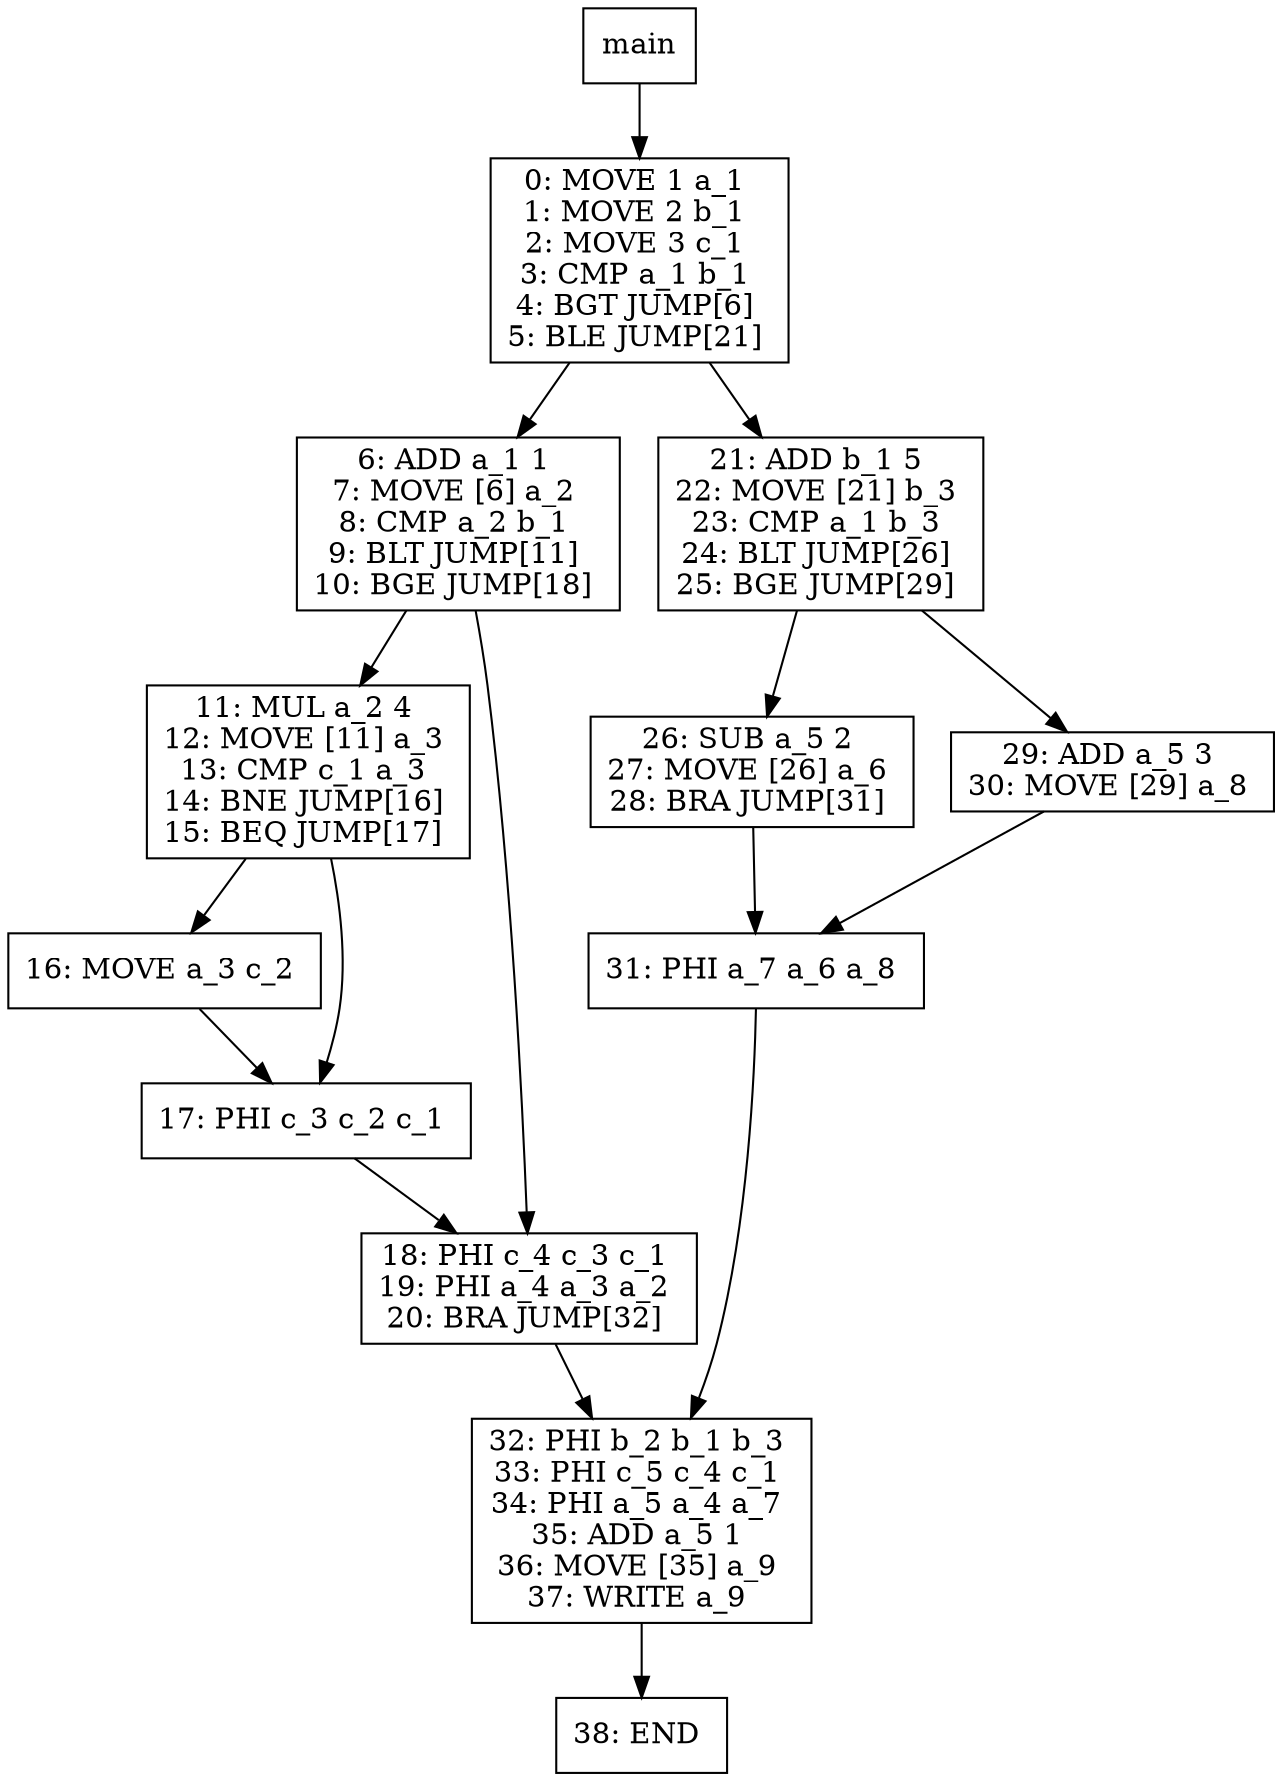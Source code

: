 digraph test009 {
node [shape=box]
1[label="main"]
1 -> 3
3[label="0: MOVE 1 a_1 
1: MOVE 2 b_1 
2: MOVE 3 c_1 
3: CMP a_1 b_1 
4: BGT JUMP[6] 
5: BLE JUMP[21] 
"]
3 -> 8
8[label="6: ADD a_1 1 
7: MOVE [6] a_2 
8: CMP a_2 b_1 
9: BLT JUMP[11] 
10: BGE JUMP[18] 
"]
8 -> 11
11[label="11: MUL a_2 4 
12: MOVE [11] a_3 
13: CMP c_1 a_3 
14: BNE JUMP[16] 
15: BEQ JUMP[17] 
"]
11 -> 14
14[label="16: MOVE a_3 c_2 
"]
14 -> 13
13[label="17: PHI c_3 c_2 c_1 
"]
13 -> 10
10[label="18: PHI c_4 c_3 c_1 
19: PHI a_4 a_3 a_2 
20: BRA JUMP[32] 
"]
10 -> 7
7[label="32: PHI b_2 b_1 b_3 
33: PHI c_5 c_4 c_1 
34: PHI a_5 a_4 a_7 
35: ADD a_5 1 
36: MOVE [35] a_9 
37: WRITE a_9 
"]
7 -> 22
22[label="38: END 
"]
11 -> 13
8 -> 10
3 -> 15
15[label="21: ADD b_1 5 
22: MOVE [21] b_3 
23: CMP a_1 b_3 
24: BLT JUMP[26] 
25: BGE JUMP[29] 
"]
15 -> 18
18[label="26: SUB a_5 2 
27: MOVE [26] a_6 
28: BRA JUMP[31] 
"]
18 -> 17
17[label="31: PHI a_7 a_6 a_8 
"]
17 -> 7
15 -> 19
19[label="29: ADD a_5 3 
30: MOVE [29] a_8 
"]
19 -> 17
}
